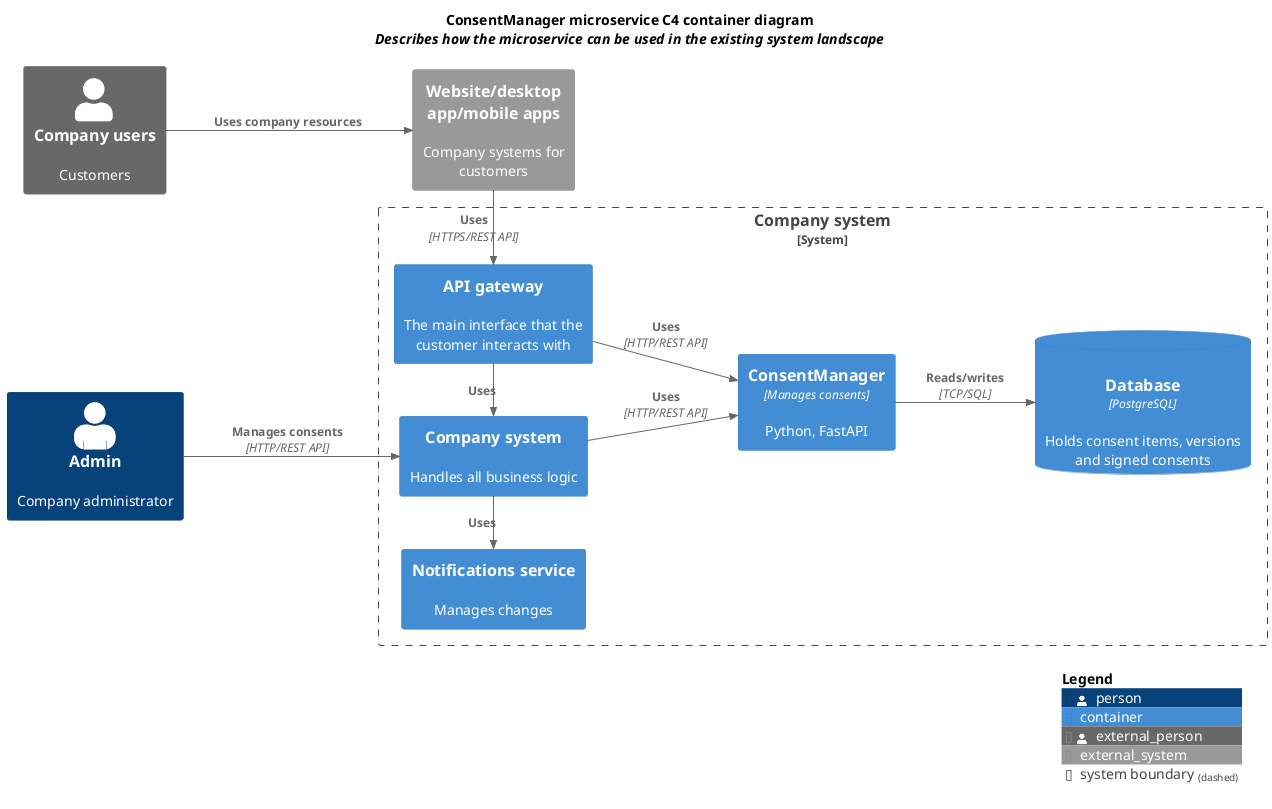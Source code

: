 @startuml container
!include <C4/C4_Container>

LAYOUT_LANDSCAPE()

title
<b>ConsentManager microservice C4 container diagram</b>
<i>Describes how the microservice can be used in the existing system landscape</i>
end title


Person(admin, "Admin", "Company administrator", $sprite="person2")
Person_Ext(user, "Company users", "Customers")

System_Ext(ext, "Website/desktop app/mobile apps", "Company systems for customers")



System_Boundary(message_processing_system, "Company system") {
    Container(api_gateway, "API gateway", "", "The main interface that the customer interacts with")
    Container(system, "Company system", "", "Handles all business logic")
    Container(consent, "ConsentManager", "Manages consents", "Python, FastAPI")
    Container(int_notification, "Notifications service", "", "Manages changes")
    ContainerDb(consent_db, "Database", "PostgreSQL", "Holds consent items, versions and signed consents", $sprite="msql_server")

    Rel(api_gateway, consent, "Uses", "HTTP/REST API")
    Rel_U(api_gateway, system, "Uses")
    Rel_U(system, int_notification, "Uses")
    Rel(system, consent, "Uses", "HTTP/REST API")
    Rel(admin, system, "Manages consents", "HTTP/REST API")
    Rel(consent, consent_db, "Reads/writes", "TCP/SQL")
}

Rel_U(ext, api_gateway, "Uses", "HTTPS/REST API")
Rel(user, ext, "Uses company resources")

SHOW_LEGEND()

@enduml